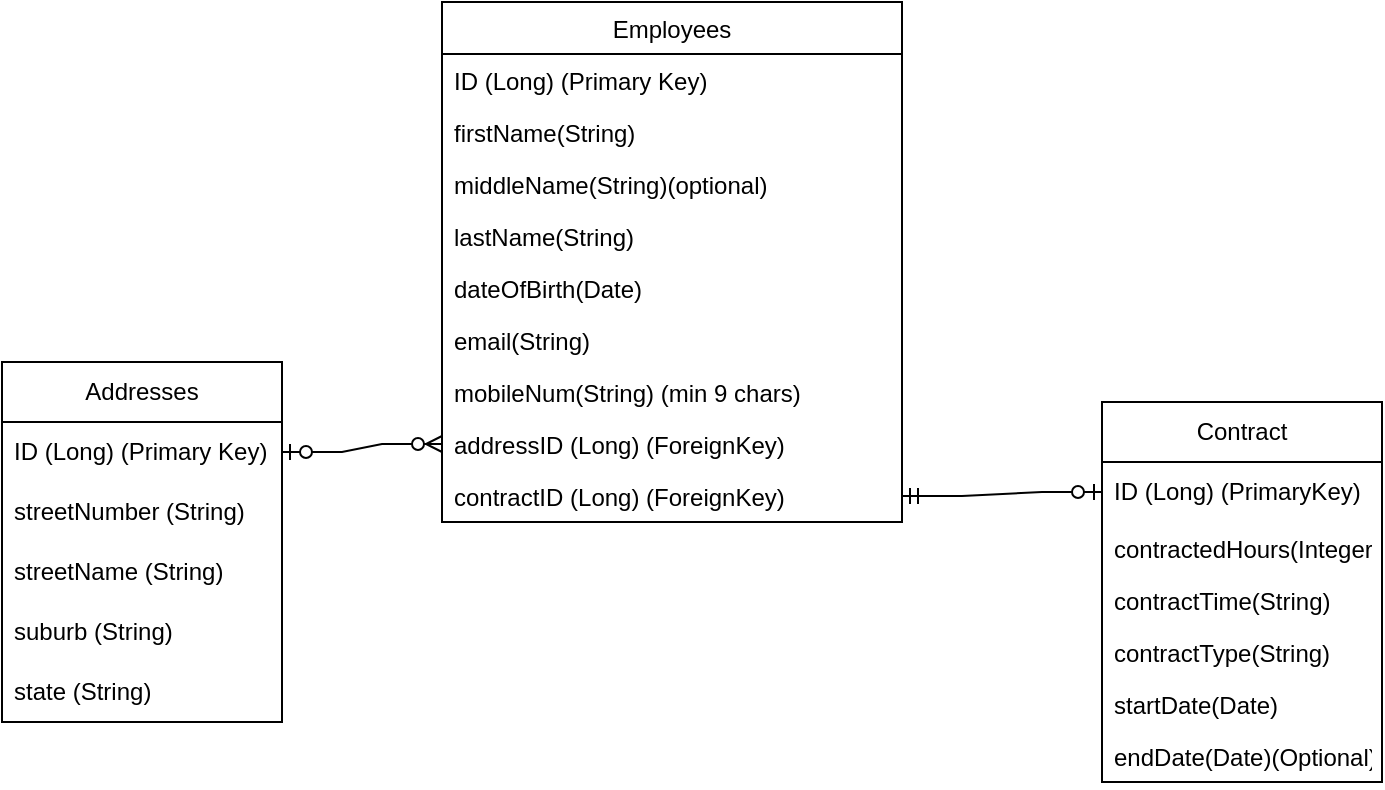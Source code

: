 <mxfile version="21.3.6" type="device">
  <diagram id="C5RBs43oDa-KdzZeNtuy" name="Page-1">
    <mxGraphModel dx="932" dy="1333" grid="1" gridSize="10" guides="1" tooltips="1" connect="1" arrows="1" fold="1" page="1" pageScale="1" pageWidth="827" pageHeight="1169" math="0" shadow="0">
      <root>
        <mxCell id="WIyWlLk6GJQsqaUBKTNV-0" />
        <mxCell id="WIyWlLk6GJQsqaUBKTNV-1" parent="WIyWlLk6GJQsqaUBKTNV-0" />
        <mxCell id="zkfFHV4jXpPFQw0GAbJ--17" value="Employees" style="swimlane;fontStyle=0;align=center;verticalAlign=top;childLayout=stackLayout;horizontal=1;startSize=26;horizontalStack=0;resizeParent=1;resizeLast=0;collapsible=1;marginBottom=0;rounded=0;shadow=0;strokeWidth=1;" parent="WIyWlLk6GJQsqaUBKTNV-1" vertex="1">
          <mxGeometry x="270" y="110" width="230" height="260" as="geometry">
            <mxRectangle x="550" y="140" width="160" height="26" as="alternateBounds" />
          </mxGeometry>
        </mxCell>
        <mxCell id="FyJl2izd-4uMpQKbtnX1-3" value="ID (Long) (Primary Key)" style="text;align=left;verticalAlign=top;spacingLeft=4;spacingRight=4;overflow=hidden;rotatable=0;points=[[0,0.5],[1,0.5]];portConstraint=eastwest;rounded=0;shadow=0;html=0;" parent="zkfFHV4jXpPFQw0GAbJ--17" vertex="1">
          <mxGeometry y="26" width="230" height="26" as="geometry" />
        </mxCell>
        <mxCell id="zkfFHV4jXpPFQw0GAbJ--18" value="firstName(String)" style="text;align=left;verticalAlign=top;spacingLeft=4;spacingRight=4;overflow=hidden;rotatable=0;points=[[0,0.5],[1,0.5]];portConstraint=eastwest;" parent="zkfFHV4jXpPFQw0GAbJ--17" vertex="1">
          <mxGeometry y="52" width="230" height="26" as="geometry" />
        </mxCell>
        <mxCell id="zkfFHV4jXpPFQw0GAbJ--19" value="middleName(String)(optional)" style="text;align=left;verticalAlign=top;spacingLeft=4;spacingRight=4;overflow=hidden;rotatable=0;points=[[0,0.5],[1,0.5]];portConstraint=eastwest;rounded=0;shadow=0;html=0;" parent="zkfFHV4jXpPFQw0GAbJ--17" vertex="1">
          <mxGeometry y="78" width="230" height="26" as="geometry" />
        </mxCell>
        <mxCell id="zkfFHV4jXpPFQw0GAbJ--20" value="lastName(String)" style="text;align=left;verticalAlign=top;spacingLeft=4;spacingRight=4;overflow=hidden;rotatable=0;points=[[0,0.5],[1,0.5]];portConstraint=eastwest;rounded=0;shadow=0;html=0;" parent="zkfFHV4jXpPFQw0GAbJ--17" vertex="1">
          <mxGeometry y="104" width="230" height="26" as="geometry" />
        </mxCell>
        <mxCell id="zkfFHV4jXpPFQw0GAbJ--21" value="dateOfBirth(Date)" style="text;align=left;verticalAlign=top;spacingLeft=4;spacingRight=4;overflow=hidden;rotatable=0;points=[[0,0.5],[1,0.5]];portConstraint=eastwest;rounded=0;shadow=0;html=0;" parent="zkfFHV4jXpPFQw0GAbJ--17" vertex="1">
          <mxGeometry y="130" width="230" height="26" as="geometry" />
        </mxCell>
        <mxCell id="zkfFHV4jXpPFQw0GAbJ--22" value="email(String)" style="text;align=left;verticalAlign=top;spacingLeft=4;spacingRight=4;overflow=hidden;rotatable=0;points=[[0,0.5],[1,0.5]];portConstraint=eastwest;rounded=0;shadow=0;html=0;" parent="zkfFHV4jXpPFQw0GAbJ--17" vertex="1">
          <mxGeometry y="156" width="230" height="26" as="geometry" />
        </mxCell>
        <mxCell id="FyJl2izd-4uMpQKbtnX1-0" value="mobileNum(String) (min 9 chars)" style="text;align=left;verticalAlign=top;spacingLeft=4;spacingRight=4;overflow=hidden;rotatable=0;points=[[0,0.5],[1,0.5]];portConstraint=eastwest;rounded=0;shadow=0;html=0;" parent="zkfFHV4jXpPFQw0GAbJ--17" vertex="1">
          <mxGeometry y="182" width="230" height="26" as="geometry" />
        </mxCell>
        <mxCell id="FyJl2izd-4uMpQKbtnX1-1" value="addressID (Long) (ForeignKey)" style="text;align=left;verticalAlign=top;spacingLeft=4;spacingRight=4;overflow=hidden;rotatable=0;points=[[0,0.5],[1,0.5]];portConstraint=eastwest;rounded=0;shadow=0;html=0;" parent="zkfFHV4jXpPFQw0GAbJ--17" vertex="1">
          <mxGeometry y="208" width="230" height="26" as="geometry" />
        </mxCell>
        <mxCell id="b4_dYbdq6SrrBecWJyla-10" value="contractID (Long) (ForeignKey)" style="text;align=left;verticalAlign=top;spacingLeft=4;spacingRight=4;overflow=hidden;rotatable=0;points=[[0,0.5],[1,0.5]];portConstraint=eastwest;rounded=0;shadow=0;html=0;" vertex="1" parent="zkfFHV4jXpPFQw0GAbJ--17">
          <mxGeometry y="234" width="230" height="26" as="geometry" />
        </mxCell>
        <mxCell id="b4_dYbdq6SrrBecWJyla-0" value="Addresses" style="swimlane;fontStyle=0;childLayout=stackLayout;horizontal=1;startSize=30;horizontalStack=0;resizeParent=1;resizeParentMax=0;resizeLast=0;collapsible=1;marginBottom=0;whiteSpace=wrap;html=1;" vertex="1" parent="WIyWlLk6GJQsqaUBKTNV-1">
          <mxGeometry x="50" y="290" width="140" height="180" as="geometry" />
        </mxCell>
        <mxCell id="b4_dYbdq6SrrBecWJyla-1" value="ID (Long) (Primary Key)" style="text;strokeColor=none;fillColor=none;align=left;verticalAlign=middle;spacingLeft=4;spacingRight=4;overflow=hidden;points=[[0,0.5],[1,0.5]];portConstraint=eastwest;rotatable=0;whiteSpace=wrap;html=1;" vertex="1" parent="b4_dYbdq6SrrBecWJyla-0">
          <mxGeometry y="30" width="140" height="30" as="geometry" />
        </mxCell>
        <mxCell id="b4_dYbdq6SrrBecWJyla-2" value="streetNumber (String)" style="text;strokeColor=none;fillColor=none;align=left;verticalAlign=middle;spacingLeft=4;spacingRight=4;overflow=hidden;points=[[0,0.5],[1,0.5]];portConstraint=eastwest;rotatable=0;whiteSpace=wrap;html=1;" vertex="1" parent="b4_dYbdq6SrrBecWJyla-0">
          <mxGeometry y="60" width="140" height="30" as="geometry" />
        </mxCell>
        <mxCell id="b4_dYbdq6SrrBecWJyla-3" value="streetName (String)" style="text;strokeColor=none;fillColor=none;align=left;verticalAlign=middle;spacingLeft=4;spacingRight=4;overflow=hidden;points=[[0,0.5],[1,0.5]];portConstraint=eastwest;rotatable=0;whiteSpace=wrap;html=1;" vertex="1" parent="b4_dYbdq6SrrBecWJyla-0">
          <mxGeometry y="90" width="140" height="30" as="geometry" />
        </mxCell>
        <mxCell id="b4_dYbdq6SrrBecWJyla-4" value="suburb (String)" style="text;strokeColor=none;fillColor=none;align=left;verticalAlign=middle;spacingLeft=4;spacingRight=4;overflow=hidden;points=[[0,0.5],[1,0.5]];portConstraint=eastwest;rotatable=0;whiteSpace=wrap;html=1;" vertex="1" parent="b4_dYbdq6SrrBecWJyla-0">
          <mxGeometry y="120" width="140" height="30" as="geometry" />
        </mxCell>
        <mxCell id="b4_dYbdq6SrrBecWJyla-5" value="state (String)" style="text;strokeColor=none;fillColor=none;align=left;verticalAlign=middle;spacingLeft=4;spacingRight=4;overflow=hidden;points=[[0,0.5],[1,0.5]];portConstraint=eastwest;rotatable=0;whiteSpace=wrap;html=1;" vertex="1" parent="b4_dYbdq6SrrBecWJyla-0">
          <mxGeometry y="150" width="140" height="30" as="geometry" />
        </mxCell>
        <mxCell id="b4_dYbdq6SrrBecWJyla-6" value="Contract" style="swimlane;fontStyle=0;childLayout=stackLayout;horizontal=1;startSize=30;horizontalStack=0;resizeParent=1;resizeParentMax=0;resizeLast=0;collapsible=1;marginBottom=0;whiteSpace=wrap;html=1;" vertex="1" parent="WIyWlLk6GJQsqaUBKTNV-1">
          <mxGeometry x="600" y="310" width="140" height="190" as="geometry" />
        </mxCell>
        <mxCell id="b4_dYbdq6SrrBecWJyla-7" value="ID (Long) (PrimaryKey)" style="text;strokeColor=none;fillColor=none;align=left;verticalAlign=middle;spacingLeft=4;spacingRight=4;overflow=hidden;points=[[0,0.5],[1,0.5]];portConstraint=eastwest;rotatable=0;whiteSpace=wrap;html=1;" vertex="1" parent="b4_dYbdq6SrrBecWJyla-6">
          <mxGeometry y="30" width="140" height="30" as="geometry" />
        </mxCell>
        <mxCell id="FyJl2izd-4uMpQKbtnX1-7" value="contractedHours(Integer)" style="text;align=left;verticalAlign=top;spacingLeft=4;spacingRight=4;overflow=hidden;rotatable=0;points=[[0,0.5],[1,0.5]];portConstraint=eastwest;rounded=0;shadow=0;html=0;" parent="b4_dYbdq6SrrBecWJyla-6" vertex="1">
          <mxGeometry y="60" width="140" height="26" as="geometry" />
        </mxCell>
        <mxCell id="FyJl2izd-4uMpQKbtnX1-6" value="contractTime(String)" style="text;align=left;verticalAlign=top;spacingLeft=4;spacingRight=4;overflow=hidden;rotatable=0;points=[[0,0.5],[1,0.5]];portConstraint=eastwest;rounded=0;shadow=0;html=0;" parent="b4_dYbdq6SrrBecWJyla-6" vertex="1">
          <mxGeometry y="86" width="140" height="26" as="geometry" />
        </mxCell>
        <mxCell id="FyJl2izd-4uMpQKbtnX1-5" value="contractType(String)&#xa;" style="text;align=left;verticalAlign=top;spacingLeft=4;spacingRight=4;overflow=hidden;rotatable=0;points=[[0,0.5],[1,0.5]];portConstraint=eastwest;rounded=0;shadow=0;html=0;" parent="b4_dYbdq6SrrBecWJyla-6" vertex="1">
          <mxGeometry y="112" width="140" height="26" as="geometry" />
        </mxCell>
        <mxCell id="FyJl2izd-4uMpQKbtnX1-2" value="startDate(Date)" style="text;align=left;verticalAlign=top;spacingLeft=4;spacingRight=4;overflow=hidden;rotatable=0;points=[[0,0.5],[1,0.5]];portConstraint=eastwest;rounded=0;shadow=0;html=0;" parent="b4_dYbdq6SrrBecWJyla-6" vertex="1">
          <mxGeometry y="138" width="140" height="26" as="geometry" />
        </mxCell>
        <mxCell id="FyJl2izd-4uMpQKbtnX1-4" value="endDate(Date)(Optional)" style="text;align=left;verticalAlign=top;spacingLeft=4;spacingRight=4;overflow=hidden;rotatable=0;points=[[0,0.5],[1,0.5]];portConstraint=eastwest;rounded=0;shadow=0;html=0;" parent="b4_dYbdq6SrrBecWJyla-6" vertex="1">
          <mxGeometry y="164" width="140" height="26" as="geometry" />
        </mxCell>
        <mxCell id="b4_dYbdq6SrrBecWJyla-21" value="" style="edgeStyle=entityRelationEdgeStyle;fontSize=12;html=1;endArrow=ERzeroToOne;startArrow=ERmandOne;rounded=0;entryX=0;entryY=0.5;entryDx=0;entryDy=0;exitX=1;exitY=0.5;exitDx=0;exitDy=0;" edge="1" parent="WIyWlLk6GJQsqaUBKTNV-1" source="b4_dYbdq6SrrBecWJyla-10" target="b4_dYbdq6SrrBecWJyla-7">
          <mxGeometry width="100" height="100" relative="1" as="geometry">
            <mxPoint x="450" y="650" as="sourcePoint" />
            <mxPoint x="550" y="550" as="targetPoint" />
          </mxGeometry>
        </mxCell>
        <mxCell id="b4_dYbdq6SrrBecWJyla-22" value="" style="edgeStyle=entityRelationEdgeStyle;fontSize=12;html=1;endArrow=ERzeroToMany;startArrow=ERzeroToOne;rounded=0;entryX=0;entryY=0.5;entryDx=0;entryDy=0;exitX=1;exitY=0.5;exitDx=0;exitDy=0;" edge="1" parent="WIyWlLk6GJQsqaUBKTNV-1" source="b4_dYbdq6SrrBecWJyla-1" target="FyJl2izd-4uMpQKbtnX1-1">
          <mxGeometry width="100" height="100" relative="1" as="geometry">
            <mxPoint x="210" y="510" as="sourcePoint" />
            <mxPoint x="310" y="410" as="targetPoint" />
          </mxGeometry>
        </mxCell>
      </root>
    </mxGraphModel>
  </diagram>
</mxfile>
